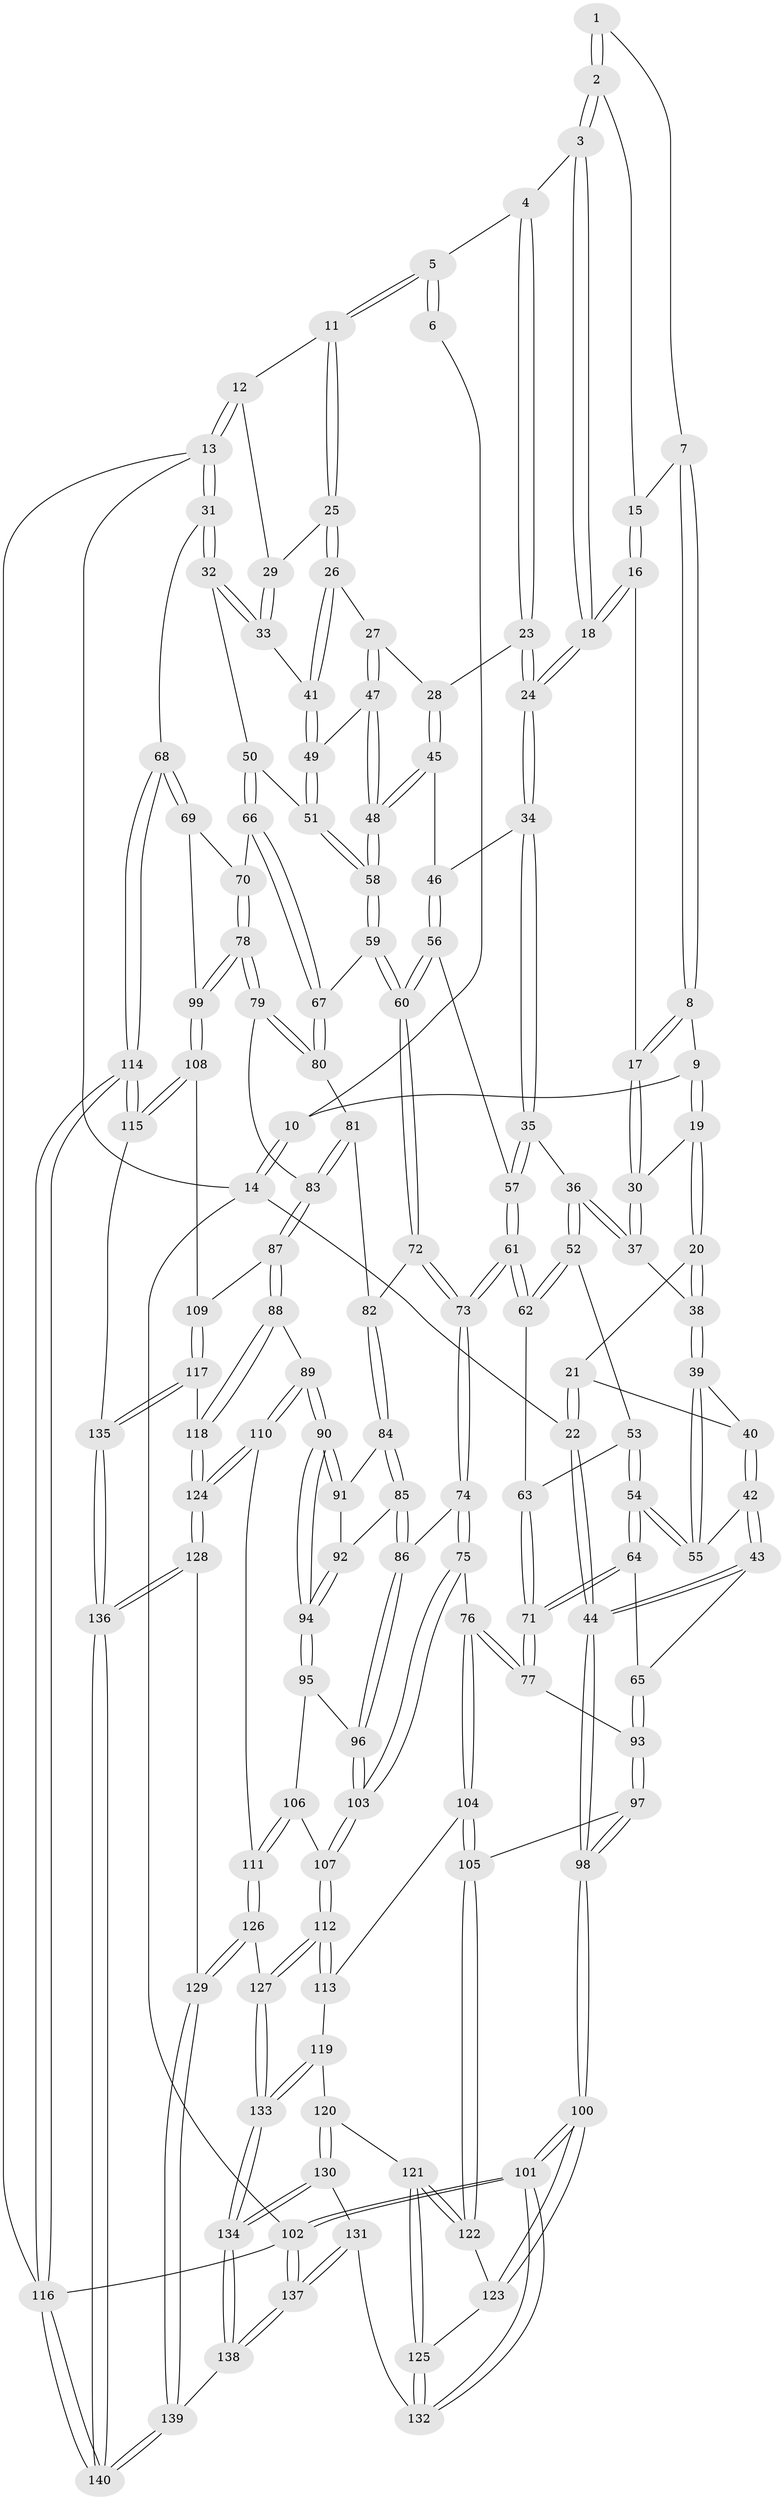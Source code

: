 // coarse degree distribution, {3: 0.2857142857142857, 4: 0.6714285714285714, 5: 0.02857142857142857, 6: 0.014285714285714285}
// Generated by graph-tools (version 1.1) at 2025/38/03/04/25 23:38:31]
// undirected, 140 vertices, 347 edges
graph export_dot {
  node [color=gray90,style=filled];
  1 [pos="+0.3959386977077852+0"];
  2 [pos="+0.41734858923089535+0.036524582111206544"];
  3 [pos="+0.4657437804080106+0.03461502689487385"];
  4 [pos="+0.6312209783135398+0"];
  5 [pos="+0.6608462362704763+0"];
  6 [pos="+0.38582135162990333+0"];
  7 [pos="+0.3620530602517817+0.032515537299634655"];
  8 [pos="+0.2819786004208204+0.05262974872000946"];
  9 [pos="+0.24535446886129877+0"];
  10 [pos="+0.23833699784365697+0"];
  11 [pos="+0.9616785856855556+0"];
  12 [pos="+0.9773168918504769+0"];
  13 [pos="+1+0"];
  14 [pos="+0+0"];
  15 [pos="+0.4101090132542565+0.04263678841342125"];
  16 [pos="+0.383777388928858+0.12741730152959949"];
  17 [pos="+0.28532178206115405+0.11640699753730081"];
  18 [pos="+0.4497008615245242+0.1610316593077209"];
  19 [pos="+0.09773744685179588+0.10365643940644688"];
  20 [pos="+0.034100950968340024+0.11817003964037313"];
  21 [pos="+0.024318601901333274+0.11591500269356768"];
  22 [pos="+0+0"];
  23 [pos="+0.6297996220783182+0"];
  24 [pos="+0.48116051278733163+0.19489535194041804"];
  25 [pos="+0.7760867786850182+0.17312582344554783"];
  26 [pos="+0.76541388515727+0.19761988405351227"];
  27 [pos="+0.7156643754773465+0.19192583726210982"];
  28 [pos="+0.6817368941627171+0.1685044832306051"];
  29 [pos="+0.9081454858198239+0.07514208270654978"];
  30 [pos="+0.2700061975751473+0.13685294668690356"];
  31 [pos="+1+0.2607918037391031"];
  32 [pos="+0.9679622656154795+0.2615193398169623"];
  33 [pos="+0.9020617926521428+0.21045833525461308"];
  34 [pos="+0.4908558124691234+0.2237140498743578"];
  35 [pos="+0.39139487682608415+0.2824813839177728"];
  36 [pos="+0.30803299165304576+0.2805522550841082"];
  37 [pos="+0.2584217640106635+0.22817531172712083"];
  38 [pos="+0.16245073189020245+0.26331200955990913"];
  39 [pos="+0.13972002818324525+0.3075320093915882"];
  40 [pos="+0.03617561595313552+0.23097713905920894"];
  41 [pos="+0.7683016913694348+0.1995378883115664"];
  42 [pos="+0.0411467180929621+0.36637227266890593"];
  43 [pos="+0+0.44444978722406964"];
  44 [pos="+0+0.47998568195000063"];
  45 [pos="+0.5152010654246406+0.23151363740119843"];
  46 [pos="+0.4992968501921112+0.2284633566577203"];
  47 [pos="+0.6711106124248932+0.31946704525066655"];
  48 [pos="+0.6321639723474998+0.37015590738226306"];
  49 [pos="+0.793091874960123+0.3314307145186403"];
  50 [pos="+0.8547300457479914+0.38953166307786785"];
  51 [pos="+0.8075796572955269+0.3580979048479405"];
  52 [pos="+0.3025031154808605+0.3025992463717677"];
  53 [pos="+0.24589877305650598+0.4019037827029876"];
  54 [pos="+0.2191141065885824+0.41364522224456945"];
  55 [pos="+0.12928340804408464+0.32958486124951997"];
  56 [pos="+0.49021246511774763+0.39590393428866366"];
  57 [pos="+0.41790920223376404+0.4196899722986927"];
  58 [pos="+0.6338024051955198+0.41618515704308134"];
  59 [pos="+0.632314922132497+0.42135847209610544"];
  60 [pos="+0.6130530310486758+0.44901067888830143"];
  61 [pos="+0.39476948963599706+0.4521681924672941"];
  62 [pos="+0.3727441399540928+0.4435926778277585"];
  63 [pos="+0.3306537856653868+0.4403231832715094"];
  64 [pos="+0.19154311636446278+0.5032795810216694"];
  65 [pos="+0.1415379360896399+0.5135301602591524"];
  66 [pos="+0.8582554484880178+0.42089768271376454"];
  67 [pos="+0.8222351088980993+0.4756870342837226"];
  68 [pos="+1+0.47269120864239994"];
  69 [pos="+1+0.4839781497991974"];
  70 [pos="+0.9613429520146234+0.4665720148310889"];
  71 [pos="+0.2400046068933509+0.5431111394119643"];
  72 [pos="+0.6114667242889699+0.4607380608533754"];
  73 [pos="+0.40967170982356726+0.5283677641185354"];
  74 [pos="+0.4087842948117057+0.5323256828058732"];
  75 [pos="+0.3001713496015045+0.6021842722620561"];
  76 [pos="+0.2913694689294606+0.604812024361193"];
  77 [pos="+0.2717288315917866+0.5837244042465431"];
  78 [pos="+0.8749973227534114+0.6042525035175078"];
  79 [pos="+0.8251211537051087+0.5574883547264905"];
  80 [pos="+0.8176643765030228+0.507079304995098"];
  81 [pos="+0.6617736111247705+0.5224193743521972"];
  82 [pos="+0.617094686491824+0.48626000506538775"];
  83 [pos="+0.7181498541969867+0.6133295674833645"];
  84 [pos="+0.6102781880574439+0.5011633405147536"];
  85 [pos="+0.508905150948427+0.5779173403150546"];
  86 [pos="+0.46591433020990136+0.5949401335156242"];
  87 [pos="+0.7059793799193481+0.6541617224763167"];
  88 [pos="+0.6265338774681475+0.6825128511427271"];
  89 [pos="+0.6054179970456534+0.6864109840894426"];
  90 [pos="+0.6023118502071095+0.6816618178318639"];
  91 [pos="+0.6097281432303254+0.5048248938017021"];
  92 [pos="+0.5531965242815765+0.5963241546871264"];
  93 [pos="+0.12164718990976595+0.6205455905858388"];
  94 [pos="+0.5764827747394308+0.6651997917255087"];
  95 [pos="+0.5030368713900908+0.6364707779411909"];
  96 [pos="+0.47056797444493687+0.612661917806668"];
  97 [pos="+0.11293866880924568+0.6453098975094049"];
  98 [pos="+0+0.5465148886285869"];
  99 [pos="+0.8865017484289195+0.6216273200519246"];
  100 [pos="+0+0.6365037822285549"];
  101 [pos="+0+0.8512812031546964"];
  102 [pos="+0+1"];
  103 [pos="+0.4260273876107057+0.6914984240946757"];
  104 [pos="+0.2819748617938821+0.6294509947379677"];
  105 [pos="+0.13473434383714944+0.6874356734422339"];
  106 [pos="+0.49554523540507783+0.6822511694860426"];
  107 [pos="+0.42837085722624635+0.7342229317915513"];
  108 [pos="+0.9012005644216265+0.7083438071846307"];
  109 [pos="+0.7191712415712164+0.6669193462831153"];
  110 [pos="+0.6027380664088018+0.6928689457995633"];
  111 [pos="+0.5302119920123153+0.7497843954318478"];
  112 [pos="+0.4267948950031845+0.7654788994747201"];
  113 [pos="+0.2899666543771596+0.6855136502014723"];
  114 [pos="+1+0.7874368761577928"];
  115 [pos="+0.9323556305337478+0.7669807593847668"];
  116 [pos="+1+1"];
  117 [pos="+0.7453086694329908+0.7908188671741443"];
  118 [pos="+0.727164764402178+0.7935956599958768"];
  119 [pos="+0.2609068436875021+0.7660412159144562"];
  120 [pos="+0.16304923857563222+0.7522735883757388"];
  121 [pos="+0.13758570582363971+0.7319904801428228"];
  122 [pos="+0.13059496630217918+0.7101348768373096"];
  123 [pos="+0.016553997476666638+0.7257682982814263"];
  124 [pos="+0.6485529105344637+0.8237690471716596"];
  125 [pos="+0.0684361650294353+0.8265621527888625"];
  126 [pos="+0.4720148641971914+0.8097504532405241"];
  127 [pos="+0.44207635598886613+0.80780688371058"];
  128 [pos="+0.6066799426779192+0.898627554029972"];
  129 [pos="+0.5727772321568109+0.8884896035008022"];
  130 [pos="+0.16850952156607174+0.8178087992796487"];
  131 [pos="+0.08609442938541442+0.861791624731197"];
  132 [pos="+0.0668179104279319+0.8329568214626827"];
  133 [pos="+0.3202567351732516+0.9099475883116831"];
  134 [pos="+0.29823278356962124+0.9606601092032037"];
  135 [pos="+0.8567571337543514+0.8373146053635874"];
  136 [pos="+0.7674970691633217+1"];
  137 [pos="+0.18732415387729848+1"];
  138 [pos="+0.2444676871173356+1"];
  139 [pos="+0.250407638827138+1"];
  140 [pos="+0.7801371162624294+1"];
  1 -- 2;
  1 -- 2;
  1 -- 7;
  2 -- 3;
  2 -- 3;
  2 -- 15;
  3 -- 4;
  3 -- 18;
  3 -- 18;
  4 -- 5;
  4 -- 23;
  4 -- 23;
  5 -- 6;
  5 -- 6;
  5 -- 11;
  5 -- 11;
  6 -- 10;
  7 -- 8;
  7 -- 8;
  7 -- 15;
  8 -- 9;
  8 -- 17;
  8 -- 17;
  9 -- 10;
  9 -- 19;
  9 -- 19;
  10 -- 14;
  10 -- 14;
  11 -- 12;
  11 -- 25;
  11 -- 25;
  12 -- 13;
  12 -- 13;
  12 -- 29;
  13 -- 14;
  13 -- 31;
  13 -- 31;
  13 -- 116;
  14 -- 22;
  14 -- 102;
  15 -- 16;
  15 -- 16;
  16 -- 17;
  16 -- 18;
  16 -- 18;
  17 -- 30;
  17 -- 30;
  18 -- 24;
  18 -- 24;
  19 -- 20;
  19 -- 20;
  19 -- 30;
  20 -- 21;
  20 -- 38;
  20 -- 38;
  21 -- 22;
  21 -- 22;
  21 -- 40;
  22 -- 44;
  22 -- 44;
  23 -- 24;
  23 -- 24;
  23 -- 28;
  24 -- 34;
  24 -- 34;
  25 -- 26;
  25 -- 26;
  25 -- 29;
  26 -- 27;
  26 -- 41;
  26 -- 41;
  27 -- 28;
  27 -- 47;
  27 -- 47;
  28 -- 45;
  28 -- 45;
  29 -- 33;
  29 -- 33;
  30 -- 37;
  30 -- 37;
  31 -- 32;
  31 -- 32;
  31 -- 68;
  32 -- 33;
  32 -- 33;
  32 -- 50;
  33 -- 41;
  34 -- 35;
  34 -- 35;
  34 -- 46;
  35 -- 36;
  35 -- 57;
  35 -- 57;
  36 -- 37;
  36 -- 37;
  36 -- 52;
  36 -- 52;
  37 -- 38;
  38 -- 39;
  38 -- 39;
  39 -- 40;
  39 -- 55;
  39 -- 55;
  40 -- 42;
  40 -- 42;
  41 -- 49;
  41 -- 49;
  42 -- 43;
  42 -- 43;
  42 -- 55;
  43 -- 44;
  43 -- 44;
  43 -- 65;
  44 -- 98;
  44 -- 98;
  45 -- 46;
  45 -- 48;
  45 -- 48;
  46 -- 56;
  46 -- 56;
  47 -- 48;
  47 -- 48;
  47 -- 49;
  48 -- 58;
  48 -- 58;
  49 -- 51;
  49 -- 51;
  50 -- 51;
  50 -- 66;
  50 -- 66;
  51 -- 58;
  51 -- 58;
  52 -- 53;
  52 -- 62;
  52 -- 62;
  53 -- 54;
  53 -- 54;
  53 -- 63;
  54 -- 55;
  54 -- 55;
  54 -- 64;
  54 -- 64;
  56 -- 57;
  56 -- 60;
  56 -- 60;
  57 -- 61;
  57 -- 61;
  58 -- 59;
  58 -- 59;
  59 -- 60;
  59 -- 60;
  59 -- 67;
  60 -- 72;
  60 -- 72;
  61 -- 62;
  61 -- 62;
  61 -- 73;
  61 -- 73;
  62 -- 63;
  63 -- 71;
  63 -- 71;
  64 -- 65;
  64 -- 71;
  64 -- 71;
  65 -- 93;
  65 -- 93;
  66 -- 67;
  66 -- 67;
  66 -- 70;
  67 -- 80;
  67 -- 80;
  68 -- 69;
  68 -- 69;
  68 -- 114;
  68 -- 114;
  69 -- 70;
  69 -- 99;
  70 -- 78;
  70 -- 78;
  71 -- 77;
  71 -- 77;
  72 -- 73;
  72 -- 73;
  72 -- 82;
  73 -- 74;
  73 -- 74;
  74 -- 75;
  74 -- 75;
  74 -- 86;
  75 -- 76;
  75 -- 103;
  75 -- 103;
  76 -- 77;
  76 -- 77;
  76 -- 104;
  76 -- 104;
  77 -- 93;
  78 -- 79;
  78 -- 79;
  78 -- 99;
  78 -- 99;
  79 -- 80;
  79 -- 80;
  79 -- 83;
  80 -- 81;
  81 -- 82;
  81 -- 83;
  81 -- 83;
  82 -- 84;
  82 -- 84;
  83 -- 87;
  83 -- 87;
  84 -- 85;
  84 -- 85;
  84 -- 91;
  85 -- 86;
  85 -- 86;
  85 -- 92;
  86 -- 96;
  86 -- 96;
  87 -- 88;
  87 -- 88;
  87 -- 109;
  88 -- 89;
  88 -- 118;
  88 -- 118;
  89 -- 90;
  89 -- 90;
  89 -- 110;
  89 -- 110;
  90 -- 91;
  90 -- 91;
  90 -- 94;
  90 -- 94;
  91 -- 92;
  92 -- 94;
  92 -- 94;
  93 -- 97;
  93 -- 97;
  94 -- 95;
  94 -- 95;
  95 -- 96;
  95 -- 106;
  96 -- 103;
  96 -- 103;
  97 -- 98;
  97 -- 98;
  97 -- 105;
  98 -- 100;
  98 -- 100;
  99 -- 108;
  99 -- 108;
  100 -- 101;
  100 -- 101;
  100 -- 123;
  100 -- 123;
  101 -- 102;
  101 -- 102;
  101 -- 132;
  101 -- 132;
  102 -- 137;
  102 -- 137;
  102 -- 116;
  103 -- 107;
  103 -- 107;
  104 -- 105;
  104 -- 105;
  104 -- 113;
  105 -- 122;
  105 -- 122;
  106 -- 107;
  106 -- 111;
  106 -- 111;
  107 -- 112;
  107 -- 112;
  108 -- 109;
  108 -- 115;
  108 -- 115;
  109 -- 117;
  109 -- 117;
  110 -- 111;
  110 -- 124;
  110 -- 124;
  111 -- 126;
  111 -- 126;
  112 -- 113;
  112 -- 113;
  112 -- 127;
  112 -- 127;
  113 -- 119;
  114 -- 115;
  114 -- 115;
  114 -- 116;
  114 -- 116;
  115 -- 135;
  116 -- 140;
  116 -- 140;
  117 -- 118;
  117 -- 135;
  117 -- 135;
  118 -- 124;
  118 -- 124;
  119 -- 120;
  119 -- 133;
  119 -- 133;
  120 -- 121;
  120 -- 130;
  120 -- 130;
  121 -- 122;
  121 -- 122;
  121 -- 125;
  121 -- 125;
  122 -- 123;
  123 -- 125;
  124 -- 128;
  124 -- 128;
  125 -- 132;
  125 -- 132;
  126 -- 127;
  126 -- 129;
  126 -- 129;
  127 -- 133;
  127 -- 133;
  128 -- 129;
  128 -- 136;
  128 -- 136;
  129 -- 139;
  129 -- 139;
  130 -- 131;
  130 -- 134;
  130 -- 134;
  131 -- 132;
  131 -- 137;
  131 -- 137;
  133 -- 134;
  133 -- 134;
  134 -- 138;
  134 -- 138;
  135 -- 136;
  135 -- 136;
  136 -- 140;
  136 -- 140;
  137 -- 138;
  137 -- 138;
  138 -- 139;
  139 -- 140;
  139 -- 140;
}
